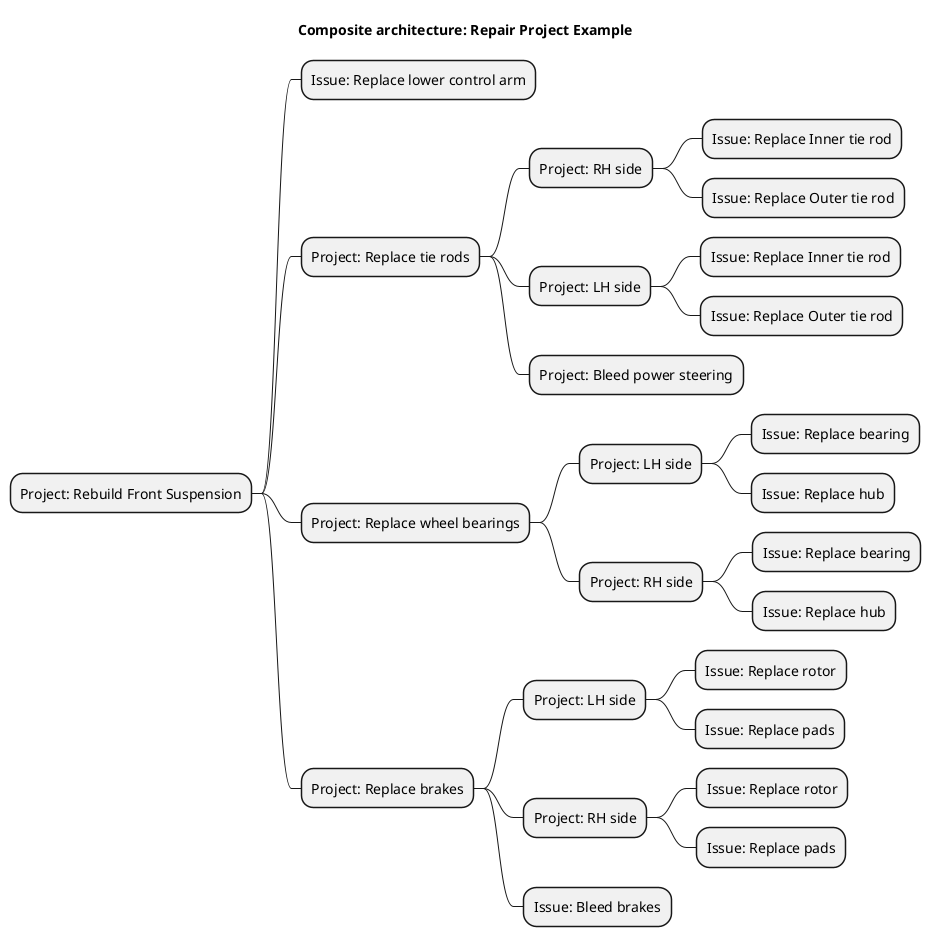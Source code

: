 @startmindmap

title Composite architecture: Repair Project Example


+ Project: Rebuild Front Suspension
++ Issue: Replace lower control arm

++ Project: Replace tie rods
+++ Project: RH side
++++ Issue: Replace Inner tie rod
++++ Issue: Replace Outer tie rod
+++ Project: LH side
++++ Issue: Replace Inner tie rod
++++ Issue: Replace Outer tie rod
+++ Project: Bleed power steering

++ Project: Replace wheel bearings
+++ Project: LH side
++++ Issue: Replace bearing
++++ Issue: Replace hub

+++ Project: RH side
++++ Issue: Replace bearing
++++ Issue: Replace hub

++ Project: Replace brakes
+++ Project: LH side
++++ Issue: Replace rotor
++++ Issue: Replace pads
+++ Project: RH side
++++ Issue: Replace rotor
++++ Issue: Replace pads
+++ Issue: Bleed brakes

@endmindmap